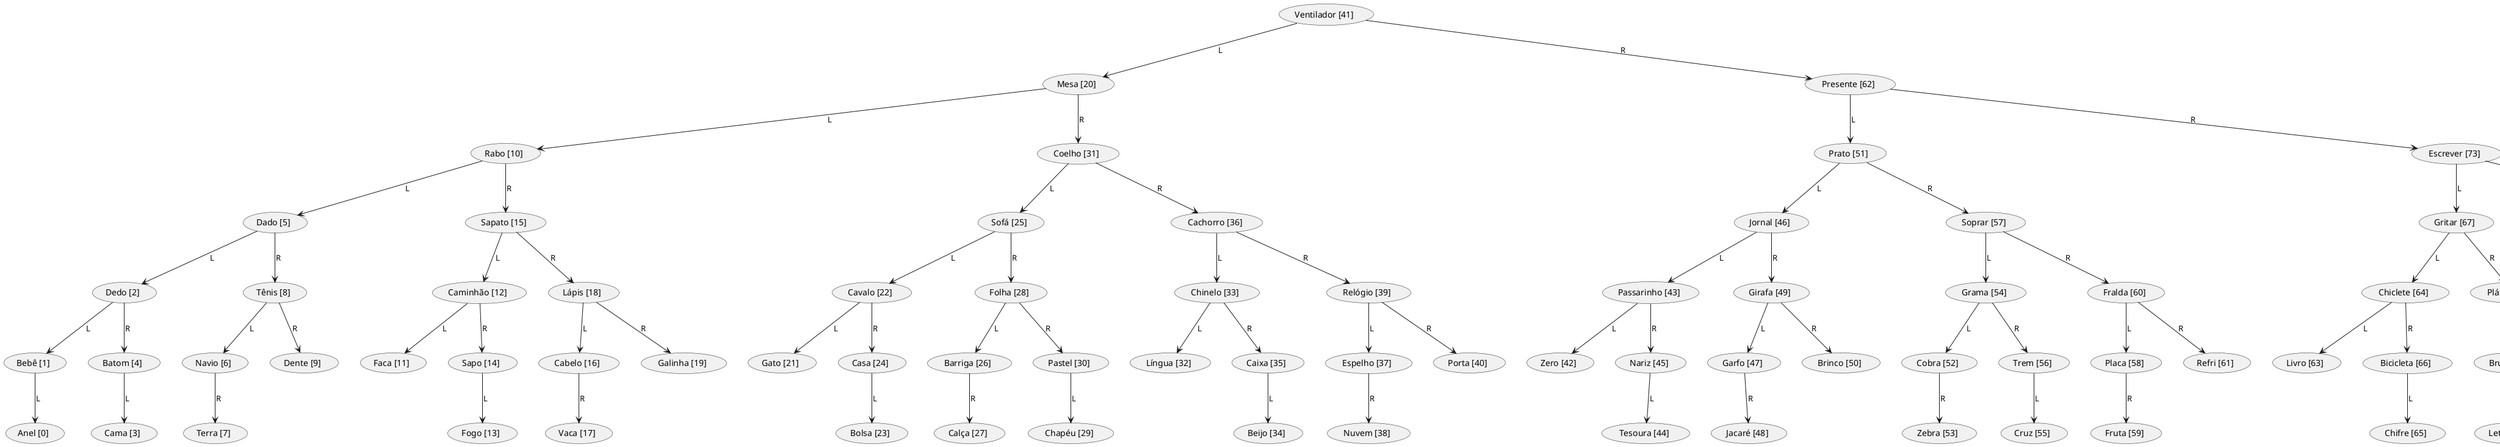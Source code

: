 @startuml
top to bottom direction
(Ventilador [41]) --> (Mesa [20]) : L
(Ventilador [41]) --> (Presente [62]) : R
(Mesa [20]) --> (Rabo [10]) : L
(Mesa [20]) --> (Coelho [31]) : R
(Rabo [10]) --> (Dado [5]) : L
(Rabo [10]) --> (Sapato [15]) : R
(Dado [5]) --> (Dedo [2]) : L
(Dado [5]) --> (Tênis [8]) : R
(Dedo [2]) --> (Bebê [1]) : L
(Dedo [2]) --> (Batom [4]) : R
(Bebê [1]) --> (Anel [0]) : L
(Batom [4]) --> (Cama [3]) : L
(Tênis [8]) --> (Navio [6]) : L
(Tênis [8]) --> (Dente [9]) : R
(Navio [6]) --> (Terra [7]) : R
(Sapato [15]) --> (Caminhão [12]) : L
(Sapato [15]) --> (Lápis [18]) : R
(Caminhão [12]) --> (Faca [11]) : L
(Caminhão [12]) --> (Sapo [14]) : R
(Sapo [14]) --> (Fogo [13]) : L
(Lápis [18]) --> (Cabelo [16]) : L
(Lápis [18]) --> (Galinha [19]) : R
(Cabelo [16]) --> (Vaca [17]) : R
(Coelho [31]) --> (Sofá [25]) : L
(Coelho [31]) --> (Cachorro [36]) : R
(Sofá [25]) --> (Cavalo [22]) : L
(Sofá [25]) --> (Folha [28]) : R
(Cavalo [22]) --> (Gato [21]) : L
(Cavalo [22]) --> (Casa [24]) : R
(Casa [24]) --> (Bolsa [23]) : L
(Folha [28]) --> (Barriga [26]) : L
(Folha [28]) --> (Pastel [30]) : R
(Barriga [26]) --> (Calça [27]) : R
(Pastel [30]) --> (Chapéu [29]) : L
(Cachorro [36]) --> (Chinelo [33]) : L
(Cachorro [36]) --> (Relógio [39]) : R
(Chinelo [33]) --> (Língua [32]) : L
(Chinelo [33]) --> (Caixa [35]) : R
(Caixa [35]) --> (Beijo [34]) : L
(Relógio [39]) --> (Espelho [37]) : L
(Relógio [39]) --> (Porta [40]) : R
(Espelho [37]) --> (Nuvem [38]) : R
(Presente [62]) --> (Prato [51]) : L
(Presente [62]) --> (Escrever [73]) : R
(Prato [51]) --> (Jornal [46]) : L
(Prato [51]) --> (Soprar [57]) : R
(Jornal [46]) --> (Passarinho [43]) : L
(Jornal [46]) --> (Girafa [49]) : R
(Passarinho [43]) --> (Zero [42]) : L
(Passarinho [43]) --> (Nariz [45]) : R
(Nariz [45]) --> (Tesoura [44]) : L
(Girafa [49]) --> (Garfo [47]) : L
(Girafa [49]) --> (Brinco [50]) : R
(Garfo [47]) --> (Jacaré [48]) : R
(Soprar [57]) --> (Grama [54]) : L
(Soprar [57]) --> (Fralda [60]) : R
(Grama [54]) --> (Cobra [52]) : L
(Grama [54]) --> (Trem [56]) : R
(Cobra [52]) --> (Zebra [53]) : R
(Trem [56]) --> (Cruz [55]) : L
(Fralda [60]) --> (Placa [58]) : L
(Fralda [60]) --> (Refri [61]) : R
(Placa [58]) --> (Fruta [59]) : R
(Escrever [73]) --> (Gritar [67]) : L
(Escrever [73]) --> (Vidro [78]) : R
(Gritar [67]) --> (Chiclete [64]) : L
(Gritar [67]) --> (Plástico [70]) : R
(Chiclete [64]) --> (Livro [63]) : L
(Chiclete [64]) --> (Bicicleta [66]) : R
(Bicicleta [66]) --> (Chifre [65]) : L
(Plástico [70]) --> (Bruxa [68]) : L
(Plástico [70]) --> (Flor [72]) : R
(Bruxa [68]) --> (Letra [69]) : R
(Flor [72]) --> (Igreja [71]) : L
(Vidro [78]) --> (Magro [75]) : L
(Vidro [78]) --> (Floresta [81]) : R
(Magro [75]) --> (Dragão [74]) : L
(Magro [75]) --> (Pedra [77]) : R
(Pedra [77]) --> (Estrela [76]) : L
(Floresta [81]) --> (Microfone [79]) : L
(Floresta [81]) --> (Biblioteca [82]) : R
(Microfone [79]) --> (Colher [80]) : R
(Biblioteca [82]) --> (Travesseiro [83]) : R
@enduml
